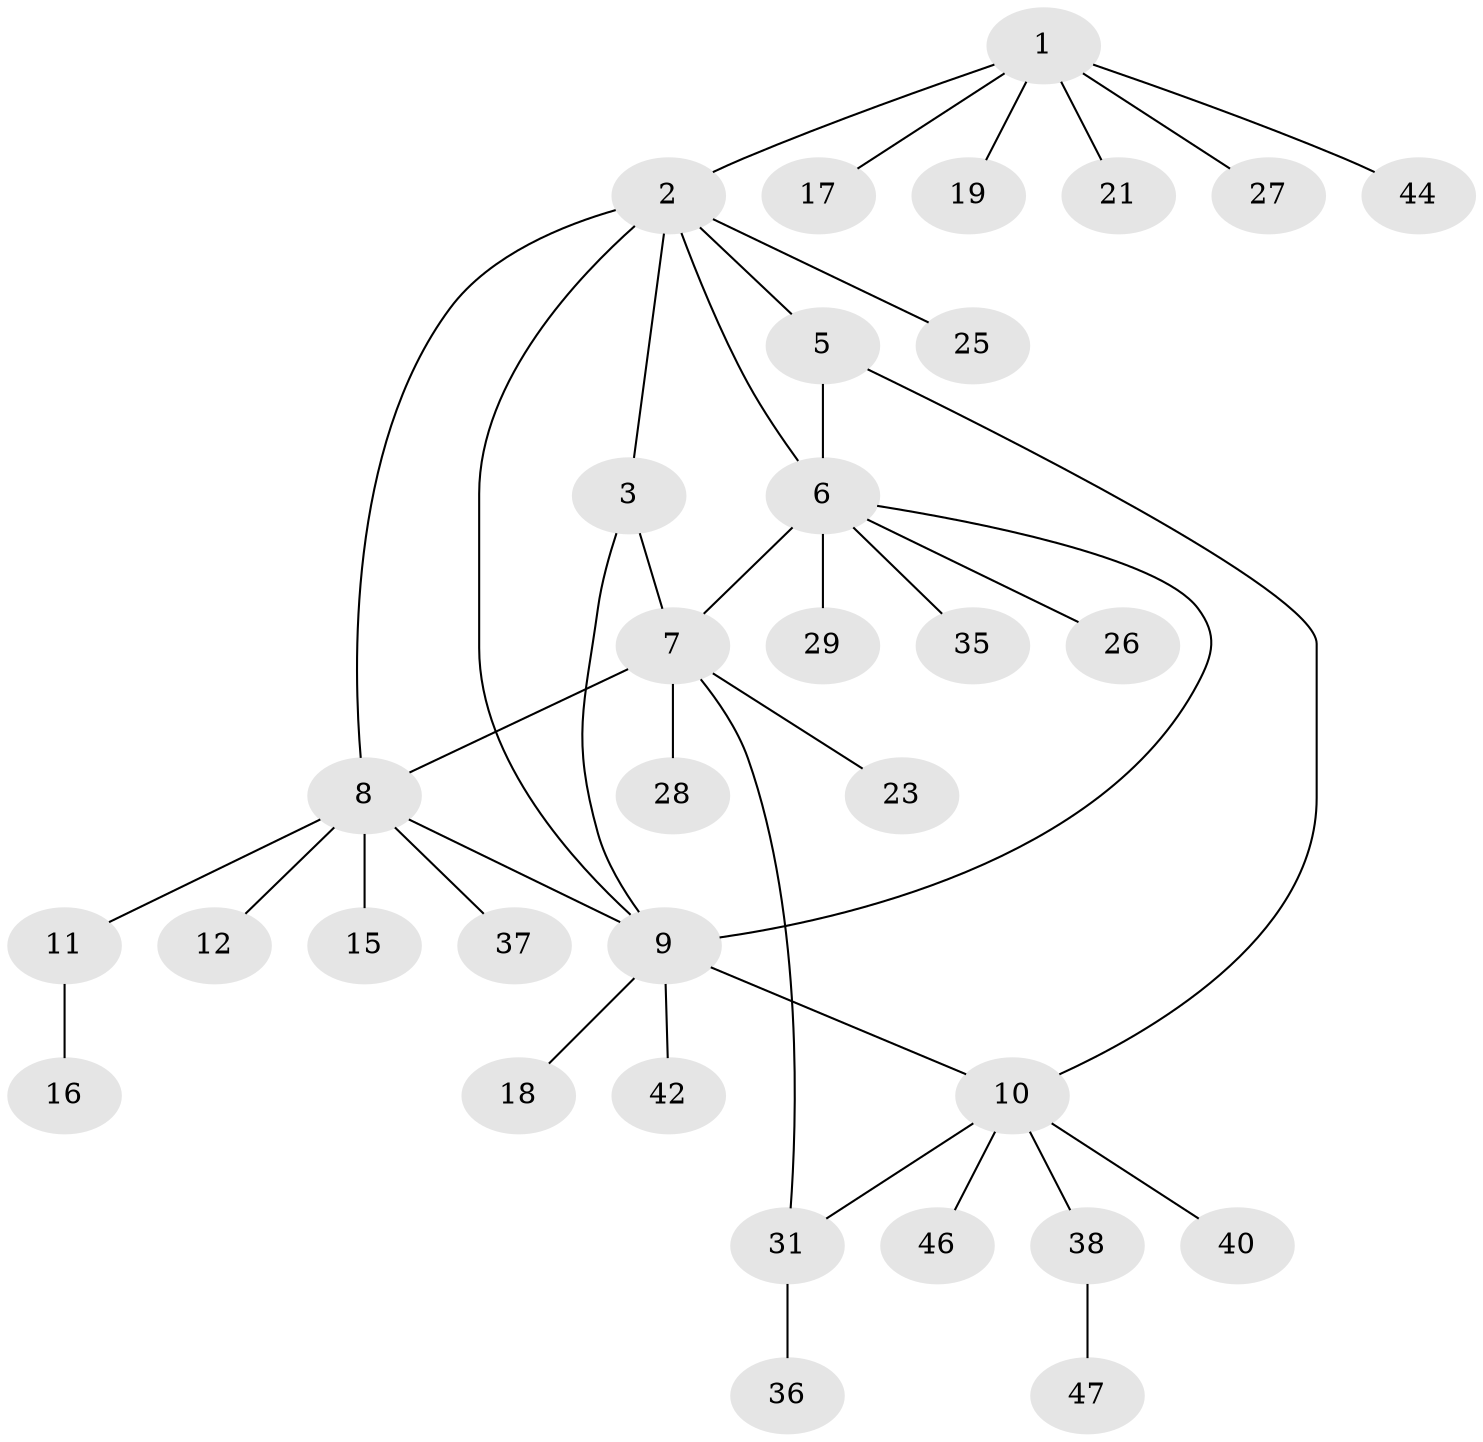 // Generated by graph-tools (version 1.1) at 2025/24/03/03/25 07:24:12]
// undirected, 33 vertices, 40 edges
graph export_dot {
graph [start="1"]
  node [color=gray90,style=filled];
  1 [super="+24"];
  2 [super="+4"];
  3 [super="+43"];
  5;
  6 [super="+14"];
  7 [super="+20"];
  8 [super="+13"];
  9 [super="+33"];
  10 [super="+30"];
  11 [super="+45"];
  12 [super="+48"];
  15;
  16 [super="+22"];
  17;
  18;
  19 [super="+34"];
  21 [super="+32"];
  23;
  25;
  26;
  27 [super="+39"];
  28;
  29;
  31 [super="+41"];
  35;
  36;
  37;
  38;
  40;
  42;
  44;
  46;
  47;
  1 -- 2;
  1 -- 17;
  1 -- 19;
  1 -- 21;
  1 -- 27;
  1 -- 44;
  2 -- 6;
  2 -- 8;
  2 -- 9;
  2 -- 25;
  2 -- 3;
  2 -- 5;
  3 -- 7;
  3 -- 9;
  5 -- 6;
  5 -- 10;
  6 -- 7 [weight=2];
  6 -- 26;
  6 -- 35;
  6 -- 9;
  6 -- 29;
  7 -- 8;
  7 -- 23;
  7 -- 28;
  7 -- 31;
  8 -- 9;
  8 -- 11;
  8 -- 12;
  8 -- 15;
  8 -- 37;
  9 -- 10;
  9 -- 18;
  9 -- 42;
  10 -- 31;
  10 -- 38;
  10 -- 46;
  10 -- 40;
  11 -- 16;
  31 -- 36;
  38 -- 47;
}
